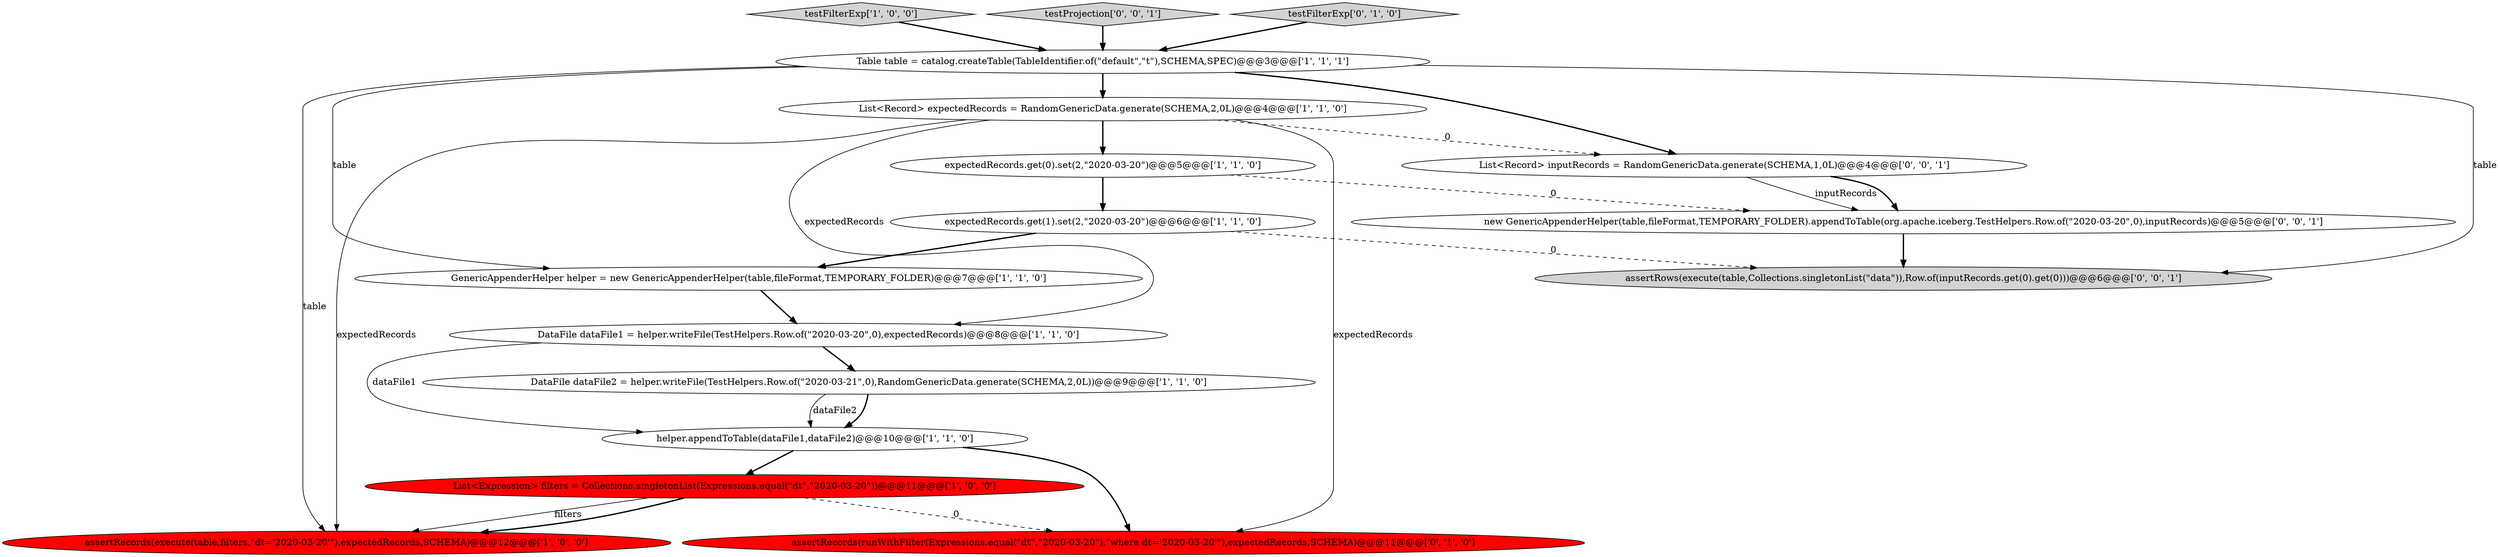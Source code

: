 digraph {
5 [style = filled, label = "DataFile dataFile2 = helper.writeFile(TestHelpers.Row.of(\"2020-03-21\",0),RandomGenericData.generate(SCHEMA,2,0L))@@@9@@@['1', '1', '0']", fillcolor = white, shape = ellipse image = "AAA0AAABBB1BBB"];
2 [style = filled, label = "testFilterExp['1', '0', '0']", fillcolor = lightgray, shape = diamond image = "AAA0AAABBB1BBB"];
3 [style = filled, label = "List<Record> expectedRecords = RandomGenericData.generate(SCHEMA,2,0L)@@@4@@@['1', '1', '0']", fillcolor = white, shape = ellipse image = "AAA0AAABBB1BBB"];
16 [style = filled, label = "testProjection['0', '0', '1']", fillcolor = lightgray, shape = diamond image = "AAA0AAABBB3BBB"];
13 [style = filled, label = "List<Record> inputRecords = RandomGenericData.generate(SCHEMA,1,0L)@@@4@@@['0', '0', '1']", fillcolor = white, shape = ellipse image = "AAA0AAABBB3BBB"];
4 [style = filled, label = "DataFile dataFile1 = helper.writeFile(TestHelpers.Row.of(\"2020-03-20\",0),expectedRecords)@@@8@@@['1', '1', '0']", fillcolor = white, shape = ellipse image = "AAA0AAABBB1BBB"];
10 [style = filled, label = "expectedRecords.get(0).set(2,\"2020-03-20\")@@@5@@@['1', '1', '0']", fillcolor = white, shape = ellipse image = "AAA0AAABBB1BBB"];
9 [style = filled, label = "expectedRecords.get(1).set(2,\"2020-03-20\")@@@6@@@['1', '1', '0']", fillcolor = white, shape = ellipse image = "AAA0AAABBB1BBB"];
6 [style = filled, label = "assertRecords(execute(table,filters,\"dt='2020-03-20'\"),expectedRecords,SCHEMA)@@@12@@@['1', '0', '0']", fillcolor = red, shape = ellipse image = "AAA1AAABBB1BBB"];
7 [style = filled, label = "List<Expression> filters = Collections.singletonList(Expressions.equal(\"dt\",\"2020-03-20\"))@@@11@@@['1', '0', '0']", fillcolor = red, shape = ellipse image = "AAA1AAABBB1BBB"];
1 [style = filled, label = "helper.appendToTable(dataFile1,dataFile2)@@@10@@@['1', '1', '0']", fillcolor = white, shape = ellipse image = "AAA0AAABBB1BBB"];
8 [style = filled, label = "Table table = catalog.createTable(TableIdentifier.of(\"default\",\"t\"),SCHEMA,SPEC)@@@3@@@['1', '1', '1']", fillcolor = white, shape = ellipse image = "AAA0AAABBB1BBB"];
0 [style = filled, label = "GenericAppenderHelper helper = new GenericAppenderHelper(table,fileFormat,TEMPORARY_FOLDER)@@@7@@@['1', '1', '0']", fillcolor = white, shape = ellipse image = "AAA0AAABBB1BBB"];
14 [style = filled, label = "assertRows(execute(table,Collections.singletonList(\"data\")),Row.of(inputRecords.get(0).get(0)))@@@6@@@['0', '0', '1']", fillcolor = lightgray, shape = ellipse image = "AAA0AAABBB3BBB"];
11 [style = filled, label = "assertRecords(runWithFilter(Expressions.equal(\"dt\",\"2020-03-20\"),\"where dt='2020-03-20'\"),expectedRecords,SCHEMA)@@@11@@@['0', '1', '0']", fillcolor = red, shape = ellipse image = "AAA1AAABBB2BBB"];
15 [style = filled, label = "new GenericAppenderHelper(table,fileFormat,TEMPORARY_FOLDER).appendToTable(org.apache.iceberg.TestHelpers.Row.of(\"2020-03-20\",0),inputRecords)@@@5@@@['0', '0', '1']", fillcolor = white, shape = ellipse image = "AAA0AAABBB3BBB"];
12 [style = filled, label = "testFilterExp['0', '1', '0']", fillcolor = lightgray, shape = diamond image = "AAA0AAABBB2BBB"];
10->15 [style = dashed, label="0"];
9->0 [style = bold, label=""];
15->14 [style = bold, label=""];
16->8 [style = bold, label=""];
3->11 [style = solid, label="expectedRecords"];
3->6 [style = solid, label="expectedRecords"];
13->15 [style = solid, label="inputRecords"];
3->4 [style = solid, label="expectedRecords"];
8->3 [style = bold, label=""];
7->11 [style = dashed, label="0"];
8->14 [style = solid, label="table"];
8->6 [style = solid, label="table"];
3->13 [style = dashed, label="0"];
1->7 [style = bold, label=""];
1->11 [style = bold, label=""];
3->10 [style = bold, label=""];
5->1 [style = bold, label=""];
7->6 [style = solid, label="filters"];
9->14 [style = dashed, label="0"];
0->4 [style = bold, label=""];
4->1 [style = solid, label="dataFile1"];
12->8 [style = bold, label=""];
7->6 [style = bold, label=""];
5->1 [style = solid, label="dataFile2"];
8->0 [style = solid, label="table"];
10->9 [style = bold, label=""];
13->15 [style = bold, label=""];
4->5 [style = bold, label=""];
8->13 [style = bold, label=""];
2->8 [style = bold, label=""];
}
